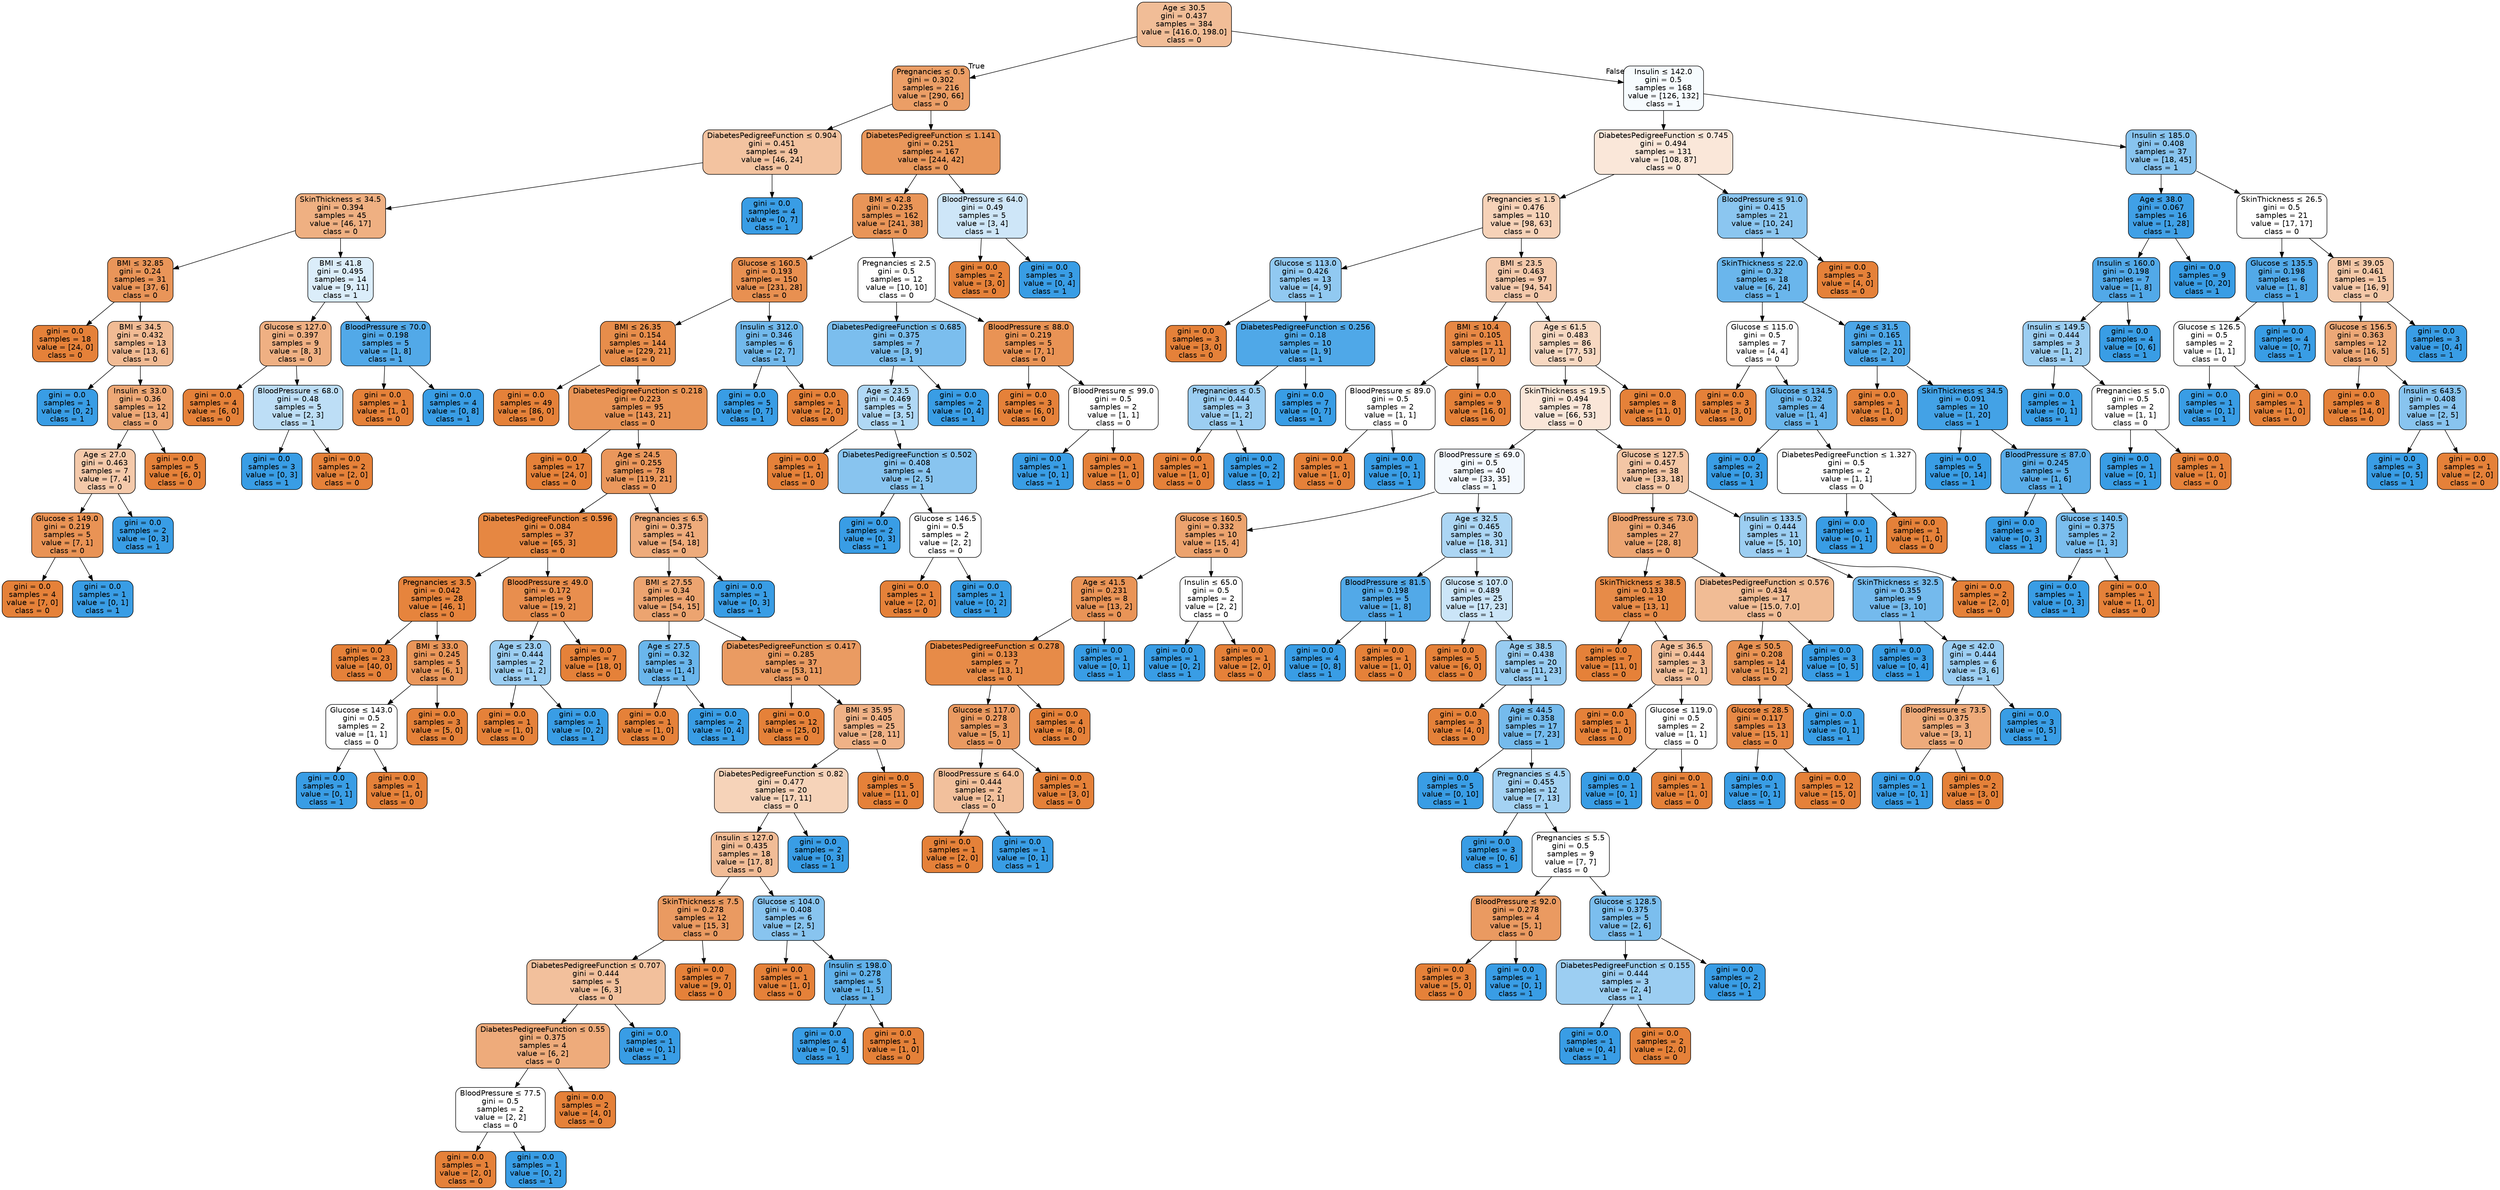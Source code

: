digraph Tree {
node [shape=box, style="filled, rounded", color="black", fontname="helvetica"] ;
edge [fontname="helvetica"] ;
0 [label=<Age &le; 30.5<br/>gini = 0.437<br/>samples = 384<br/>value = [416.0, 198.0]<br/>class = 0>, fillcolor="#f1bd97"] ;
1 [label=<Pregnancies &le; 0.5<br/>gini = 0.302<br/>samples = 216<br/>value = [290, 66]<br/>class = 0>, fillcolor="#eb9e66"] ;
0 -> 1 [labeldistance=2.5, labelangle=45, headlabel="True"] ;
2 [label=<DiabetesPedigreeFunction &le; 0.904<br/>gini = 0.451<br/>samples = 49<br/>value = [46, 24]<br/>class = 0>, fillcolor="#f3c3a0"] ;
1 -> 2 ;
3 [label=<SkinThickness &le; 34.5<br/>gini = 0.394<br/>samples = 45<br/>value = [46, 17]<br/>class = 0>, fillcolor="#efb082"] ;
2 -> 3 ;
4 [label=<BMI &le; 32.85<br/>gini = 0.24<br/>samples = 31<br/>value = [37, 6]<br/>class = 0>, fillcolor="#e99559"] ;
3 -> 4 ;
5 [label=<gini = 0.0<br/>samples = 18<br/>value = [24, 0]<br/>class = 0>, fillcolor="#e58139"] ;
4 -> 5 ;
6 [label=<BMI &le; 34.5<br/>gini = 0.432<br/>samples = 13<br/>value = [13, 6]<br/>class = 0>, fillcolor="#f1bb94"] ;
4 -> 6 ;
7 [label=<gini = 0.0<br/>samples = 1<br/>value = [0, 2]<br/>class = 1>, fillcolor="#399de5"] ;
6 -> 7 ;
8 [label=<Insulin &le; 33.0<br/>gini = 0.36<br/>samples = 12<br/>value = [13, 4]<br/>class = 0>, fillcolor="#eda876"] ;
6 -> 8 ;
9 [label=<Age &le; 27.0<br/>gini = 0.463<br/>samples = 7<br/>value = [7, 4]<br/>class = 0>, fillcolor="#f4c9aa"] ;
8 -> 9 ;
10 [label=<Glucose &le; 149.0<br/>gini = 0.219<br/>samples = 5<br/>value = [7, 1]<br/>class = 0>, fillcolor="#e99355"] ;
9 -> 10 ;
11 [label=<gini = 0.0<br/>samples = 4<br/>value = [7, 0]<br/>class = 0>, fillcolor="#e58139"] ;
10 -> 11 ;
12 [label=<gini = 0.0<br/>samples = 1<br/>value = [0, 1]<br/>class = 1>, fillcolor="#399de5"] ;
10 -> 12 ;
13 [label=<gini = 0.0<br/>samples = 2<br/>value = [0, 3]<br/>class = 1>, fillcolor="#399de5"] ;
9 -> 13 ;
14 [label=<gini = 0.0<br/>samples = 5<br/>value = [6, 0]<br/>class = 0>, fillcolor="#e58139"] ;
8 -> 14 ;
15 [label=<BMI &le; 41.8<br/>gini = 0.495<br/>samples = 14<br/>value = [9, 11]<br/>class = 1>, fillcolor="#dbedfa"] ;
3 -> 15 ;
16 [label=<Glucose &le; 127.0<br/>gini = 0.397<br/>samples = 9<br/>value = [8, 3]<br/>class = 0>, fillcolor="#efb083"] ;
15 -> 16 ;
17 [label=<gini = 0.0<br/>samples = 4<br/>value = [6, 0]<br/>class = 0>, fillcolor="#e58139"] ;
16 -> 17 ;
18 [label=<BloodPressure &le; 68.0<br/>gini = 0.48<br/>samples = 5<br/>value = [2, 3]<br/>class = 1>, fillcolor="#bddef6"] ;
16 -> 18 ;
19 [label=<gini = 0.0<br/>samples = 3<br/>value = [0, 3]<br/>class = 1>, fillcolor="#399de5"] ;
18 -> 19 ;
20 [label=<gini = 0.0<br/>samples = 2<br/>value = [2, 0]<br/>class = 0>, fillcolor="#e58139"] ;
18 -> 20 ;
21 [label=<BloodPressure &le; 70.0<br/>gini = 0.198<br/>samples = 5<br/>value = [1, 8]<br/>class = 1>, fillcolor="#52a9e8"] ;
15 -> 21 ;
22 [label=<gini = 0.0<br/>samples = 1<br/>value = [1, 0]<br/>class = 0>, fillcolor="#e58139"] ;
21 -> 22 ;
23 [label=<gini = 0.0<br/>samples = 4<br/>value = [0, 8]<br/>class = 1>, fillcolor="#399de5"] ;
21 -> 23 ;
24 [label=<gini = 0.0<br/>samples = 4<br/>value = [0, 7]<br/>class = 1>, fillcolor="#399de5"] ;
2 -> 24 ;
25 [label=<DiabetesPedigreeFunction &le; 1.141<br/>gini = 0.251<br/>samples = 167<br/>value = [244, 42]<br/>class = 0>, fillcolor="#e9975b"] ;
1 -> 25 ;
26 [label=<BMI &le; 42.8<br/>gini = 0.235<br/>samples = 162<br/>value = [241, 38]<br/>class = 0>, fillcolor="#e99558"] ;
25 -> 26 ;
27 [label=<Glucose &le; 160.5<br/>gini = 0.193<br/>samples = 150<br/>value = [231, 28]<br/>class = 0>, fillcolor="#e89051"] ;
26 -> 27 ;
28 [label=<BMI &le; 26.35<br/>gini = 0.154<br/>samples = 144<br/>value = [229, 21]<br/>class = 0>, fillcolor="#e78d4b"] ;
27 -> 28 ;
29 [label=<gini = 0.0<br/>samples = 49<br/>value = [86, 0]<br/>class = 0>, fillcolor="#e58139"] ;
28 -> 29 ;
30 [label=<DiabetesPedigreeFunction &le; 0.218<br/>gini = 0.223<br/>samples = 95<br/>value = [143, 21]<br/>class = 0>, fillcolor="#e99456"] ;
28 -> 30 ;
31 [label=<gini = 0.0<br/>samples = 17<br/>value = [24, 0]<br/>class = 0>, fillcolor="#e58139"] ;
30 -> 31 ;
32 [label=<Age &le; 24.5<br/>gini = 0.255<br/>samples = 78<br/>value = [119, 21]<br/>class = 0>, fillcolor="#ea975c"] ;
30 -> 32 ;
33 [label=<DiabetesPedigreeFunction &le; 0.596<br/>gini = 0.084<br/>samples = 37<br/>value = [65, 3]<br/>class = 0>, fillcolor="#e68742"] ;
32 -> 33 ;
34 [label=<Pregnancies &le; 3.5<br/>gini = 0.042<br/>samples = 28<br/>value = [46, 1]<br/>class = 0>, fillcolor="#e6843d"] ;
33 -> 34 ;
35 [label=<gini = 0.0<br/>samples = 23<br/>value = [40, 0]<br/>class = 0>, fillcolor="#e58139"] ;
34 -> 35 ;
36 [label=<BMI &le; 33.0<br/>gini = 0.245<br/>samples = 5<br/>value = [6, 1]<br/>class = 0>, fillcolor="#e9965a"] ;
34 -> 36 ;
37 [label=<Glucose &le; 143.0<br/>gini = 0.5<br/>samples = 2<br/>value = [1, 1]<br/>class = 0>, fillcolor="#ffffff"] ;
36 -> 37 ;
38 [label=<gini = 0.0<br/>samples = 1<br/>value = [0, 1]<br/>class = 1>, fillcolor="#399de5"] ;
37 -> 38 ;
39 [label=<gini = 0.0<br/>samples = 1<br/>value = [1, 0]<br/>class = 0>, fillcolor="#e58139"] ;
37 -> 39 ;
40 [label=<gini = 0.0<br/>samples = 3<br/>value = [5, 0]<br/>class = 0>, fillcolor="#e58139"] ;
36 -> 40 ;
41 [label=<BloodPressure &le; 49.0<br/>gini = 0.172<br/>samples = 9<br/>value = [19, 2]<br/>class = 0>, fillcolor="#e88e4e"] ;
33 -> 41 ;
42 [label=<Age &le; 23.0<br/>gini = 0.444<br/>samples = 2<br/>value = [1, 2]<br/>class = 1>, fillcolor="#9ccef2"] ;
41 -> 42 ;
43 [label=<gini = 0.0<br/>samples = 1<br/>value = [1, 0]<br/>class = 0>, fillcolor="#e58139"] ;
42 -> 43 ;
44 [label=<gini = 0.0<br/>samples = 1<br/>value = [0, 2]<br/>class = 1>, fillcolor="#399de5"] ;
42 -> 44 ;
45 [label=<gini = 0.0<br/>samples = 7<br/>value = [18, 0]<br/>class = 0>, fillcolor="#e58139"] ;
41 -> 45 ;
46 [label=<Pregnancies &le; 6.5<br/>gini = 0.375<br/>samples = 41<br/>value = [54, 18]<br/>class = 0>, fillcolor="#eeab7b"] ;
32 -> 46 ;
47 [label=<BMI &le; 27.55<br/>gini = 0.34<br/>samples = 40<br/>value = [54, 15]<br/>class = 0>, fillcolor="#eca470"] ;
46 -> 47 ;
48 [label=<Age &le; 27.5<br/>gini = 0.32<br/>samples = 3<br/>value = [1, 4]<br/>class = 1>, fillcolor="#6ab6ec"] ;
47 -> 48 ;
49 [label=<gini = 0.0<br/>samples = 1<br/>value = [1, 0]<br/>class = 0>, fillcolor="#e58139"] ;
48 -> 49 ;
50 [label=<gini = 0.0<br/>samples = 2<br/>value = [0, 4]<br/>class = 1>, fillcolor="#399de5"] ;
48 -> 50 ;
51 [label=<DiabetesPedigreeFunction &le; 0.417<br/>gini = 0.285<br/>samples = 37<br/>value = [53, 11]<br/>class = 0>, fillcolor="#ea9b62"] ;
47 -> 51 ;
52 [label=<gini = 0.0<br/>samples = 12<br/>value = [25, 0]<br/>class = 0>, fillcolor="#e58139"] ;
51 -> 52 ;
53 [label=<BMI &le; 35.95<br/>gini = 0.405<br/>samples = 25<br/>value = [28, 11]<br/>class = 0>, fillcolor="#efb287"] ;
51 -> 53 ;
54 [label=<DiabetesPedigreeFunction &le; 0.82<br/>gini = 0.477<br/>samples = 20<br/>value = [17, 11]<br/>class = 0>, fillcolor="#f6d3b9"] ;
53 -> 54 ;
55 [label=<Insulin &le; 127.0<br/>gini = 0.435<br/>samples = 18<br/>value = [17, 8]<br/>class = 0>, fillcolor="#f1bc96"] ;
54 -> 55 ;
56 [label=<SkinThickness &le; 7.5<br/>gini = 0.278<br/>samples = 12<br/>value = [15, 3]<br/>class = 0>, fillcolor="#ea9a61"] ;
55 -> 56 ;
57 [label=<DiabetesPedigreeFunction &le; 0.707<br/>gini = 0.444<br/>samples = 5<br/>value = [6, 3]<br/>class = 0>, fillcolor="#f2c09c"] ;
56 -> 57 ;
58 [label=<DiabetesPedigreeFunction &le; 0.55<br/>gini = 0.375<br/>samples = 4<br/>value = [6, 2]<br/>class = 0>, fillcolor="#eeab7b"] ;
57 -> 58 ;
59 [label=<BloodPressure &le; 77.5<br/>gini = 0.5<br/>samples = 2<br/>value = [2, 2]<br/>class = 0>, fillcolor="#ffffff"] ;
58 -> 59 ;
60 [label=<gini = 0.0<br/>samples = 1<br/>value = [2, 0]<br/>class = 0>, fillcolor="#e58139"] ;
59 -> 60 ;
61 [label=<gini = 0.0<br/>samples = 1<br/>value = [0, 2]<br/>class = 1>, fillcolor="#399de5"] ;
59 -> 61 ;
62 [label=<gini = 0.0<br/>samples = 2<br/>value = [4, 0]<br/>class = 0>, fillcolor="#e58139"] ;
58 -> 62 ;
63 [label=<gini = 0.0<br/>samples = 1<br/>value = [0, 1]<br/>class = 1>, fillcolor="#399de5"] ;
57 -> 63 ;
64 [label=<gini = 0.0<br/>samples = 7<br/>value = [9, 0]<br/>class = 0>, fillcolor="#e58139"] ;
56 -> 64 ;
65 [label=<Glucose &le; 104.0<br/>gini = 0.408<br/>samples = 6<br/>value = [2, 5]<br/>class = 1>, fillcolor="#88c4ef"] ;
55 -> 65 ;
66 [label=<gini = 0.0<br/>samples = 1<br/>value = [1, 0]<br/>class = 0>, fillcolor="#e58139"] ;
65 -> 66 ;
67 [label=<Insulin &le; 198.0<br/>gini = 0.278<br/>samples = 5<br/>value = [1, 5]<br/>class = 1>, fillcolor="#61b1ea"] ;
65 -> 67 ;
68 [label=<gini = 0.0<br/>samples = 4<br/>value = [0, 5]<br/>class = 1>, fillcolor="#399de5"] ;
67 -> 68 ;
69 [label=<gini = 0.0<br/>samples = 1<br/>value = [1, 0]<br/>class = 0>, fillcolor="#e58139"] ;
67 -> 69 ;
70 [label=<gini = 0.0<br/>samples = 2<br/>value = [0, 3]<br/>class = 1>, fillcolor="#399de5"] ;
54 -> 70 ;
71 [label=<gini = 0.0<br/>samples = 5<br/>value = [11, 0]<br/>class = 0>, fillcolor="#e58139"] ;
53 -> 71 ;
72 [label=<gini = 0.0<br/>samples = 1<br/>value = [0, 3]<br/>class = 1>, fillcolor="#399de5"] ;
46 -> 72 ;
73 [label=<Insulin &le; 312.0<br/>gini = 0.346<br/>samples = 6<br/>value = [2, 7]<br/>class = 1>, fillcolor="#72b9ec"] ;
27 -> 73 ;
74 [label=<gini = 0.0<br/>samples = 5<br/>value = [0, 7]<br/>class = 1>, fillcolor="#399de5"] ;
73 -> 74 ;
75 [label=<gini = 0.0<br/>samples = 1<br/>value = [2, 0]<br/>class = 0>, fillcolor="#e58139"] ;
73 -> 75 ;
76 [label=<Pregnancies &le; 2.5<br/>gini = 0.5<br/>samples = 12<br/>value = [10, 10]<br/>class = 0>, fillcolor="#ffffff"] ;
26 -> 76 ;
77 [label=<DiabetesPedigreeFunction &le; 0.685<br/>gini = 0.375<br/>samples = 7<br/>value = [3, 9]<br/>class = 1>, fillcolor="#7bbeee"] ;
76 -> 77 ;
78 [label=<Age &le; 23.5<br/>gini = 0.469<br/>samples = 5<br/>value = [3, 5]<br/>class = 1>, fillcolor="#b0d8f5"] ;
77 -> 78 ;
79 [label=<gini = 0.0<br/>samples = 1<br/>value = [1, 0]<br/>class = 0>, fillcolor="#e58139"] ;
78 -> 79 ;
80 [label=<DiabetesPedigreeFunction &le; 0.502<br/>gini = 0.408<br/>samples = 4<br/>value = [2, 5]<br/>class = 1>, fillcolor="#88c4ef"] ;
78 -> 80 ;
81 [label=<gini = 0.0<br/>samples = 2<br/>value = [0, 3]<br/>class = 1>, fillcolor="#399de5"] ;
80 -> 81 ;
82 [label=<Glucose &le; 146.5<br/>gini = 0.5<br/>samples = 2<br/>value = [2, 2]<br/>class = 0>, fillcolor="#ffffff"] ;
80 -> 82 ;
83 [label=<gini = 0.0<br/>samples = 1<br/>value = [2, 0]<br/>class = 0>, fillcolor="#e58139"] ;
82 -> 83 ;
84 [label=<gini = 0.0<br/>samples = 1<br/>value = [0, 2]<br/>class = 1>, fillcolor="#399de5"] ;
82 -> 84 ;
85 [label=<gini = 0.0<br/>samples = 2<br/>value = [0, 4]<br/>class = 1>, fillcolor="#399de5"] ;
77 -> 85 ;
86 [label=<BloodPressure &le; 88.0<br/>gini = 0.219<br/>samples = 5<br/>value = [7, 1]<br/>class = 0>, fillcolor="#e99355"] ;
76 -> 86 ;
87 [label=<gini = 0.0<br/>samples = 3<br/>value = [6, 0]<br/>class = 0>, fillcolor="#e58139"] ;
86 -> 87 ;
88 [label=<BloodPressure &le; 99.0<br/>gini = 0.5<br/>samples = 2<br/>value = [1, 1]<br/>class = 0>, fillcolor="#ffffff"] ;
86 -> 88 ;
89 [label=<gini = 0.0<br/>samples = 1<br/>value = [0, 1]<br/>class = 1>, fillcolor="#399de5"] ;
88 -> 89 ;
90 [label=<gini = 0.0<br/>samples = 1<br/>value = [1, 0]<br/>class = 0>, fillcolor="#e58139"] ;
88 -> 90 ;
91 [label=<BloodPressure &le; 64.0<br/>gini = 0.49<br/>samples = 5<br/>value = [3, 4]<br/>class = 1>, fillcolor="#cee6f8"] ;
25 -> 91 ;
92 [label=<gini = 0.0<br/>samples = 2<br/>value = [3, 0]<br/>class = 0>, fillcolor="#e58139"] ;
91 -> 92 ;
93 [label=<gini = 0.0<br/>samples = 3<br/>value = [0, 4]<br/>class = 1>, fillcolor="#399de5"] ;
91 -> 93 ;
94 [label=<Insulin &le; 142.0<br/>gini = 0.5<br/>samples = 168<br/>value = [126, 132]<br/>class = 1>, fillcolor="#f6fbfe"] ;
0 -> 94 [labeldistance=2.5, labelangle=-45, headlabel="False"] ;
95 [label=<DiabetesPedigreeFunction &le; 0.745<br/>gini = 0.494<br/>samples = 131<br/>value = [108, 87]<br/>class = 0>, fillcolor="#fae7d9"] ;
94 -> 95 ;
96 [label=<Pregnancies &le; 1.5<br/>gini = 0.476<br/>samples = 110<br/>value = [98, 63]<br/>class = 0>, fillcolor="#f6d2b8"] ;
95 -> 96 ;
97 [label=<Glucose &le; 113.0<br/>gini = 0.426<br/>samples = 13<br/>value = [4, 9]<br/>class = 1>, fillcolor="#91c9f1"] ;
96 -> 97 ;
98 [label=<gini = 0.0<br/>samples = 3<br/>value = [3, 0]<br/>class = 0>, fillcolor="#e58139"] ;
97 -> 98 ;
99 [label=<DiabetesPedigreeFunction &le; 0.256<br/>gini = 0.18<br/>samples = 10<br/>value = [1, 9]<br/>class = 1>, fillcolor="#4fa8e8"] ;
97 -> 99 ;
100 [label=<Pregnancies &le; 0.5<br/>gini = 0.444<br/>samples = 3<br/>value = [1, 2]<br/>class = 1>, fillcolor="#9ccef2"] ;
99 -> 100 ;
101 [label=<gini = 0.0<br/>samples = 1<br/>value = [1, 0]<br/>class = 0>, fillcolor="#e58139"] ;
100 -> 101 ;
102 [label=<gini = 0.0<br/>samples = 2<br/>value = [0, 2]<br/>class = 1>, fillcolor="#399de5"] ;
100 -> 102 ;
103 [label=<gini = 0.0<br/>samples = 7<br/>value = [0, 7]<br/>class = 1>, fillcolor="#399de5"] ;
99 -> 103 ;
104 [label=<BMI &le; 23.5<br/>gini = 0.463<br/>samples = 97<br/>value = [94, 54]<br/>class = 0>, fillcolor="#f4c9ab"] ;
96 -> 104 ;
105 [label=<BMI &le; 10.4<br/>gini = 0.105<br/>samples = 11<br/>value = [17, 1]<br/>class = 0>, fillcolor="#e78845"] ;
104 -> 105 ;
106 [label=<BloodPressure &le; 89.0<br/>gini = 0.5<br/>samples = 2<br/>value = [1, 1]<br/>class = 0>, fillcolor="#ffffff"] ;
105 -> 106 ;
107 [label=<gini = 0.0<br/>samples = 1<br/>value = [1, 0]<br/>class = 0>, fillcolor="#e58139"] ;
106 -> 107 ;
108 [label=<gini = 0.0<br/>samples = 1<br/>value = [0, 1]<br/>class = 1>, fillcolor="#399de5"] ;
106 -> 108 ;
109 [label=<gini = 0.0<br/>samples = 9<br/>value = [16, 0]<br/>class = 0>, fillcolor="#e58139"] ;
105 -> 109 ;
110 [label=<Age &le; 61.5<br/>gini = 0.483<br/>samples = 86<br/>value = [77, 53]<br/>class = 0>, fillcolor="#f7d8c1"] ;
104 -> 110 ;
111 [label=<SkinThickness &le; 19.5<br/>gini = 0.494<br/>samples = 78<br/>value = [66, 53]<br/>class = 0>, fillcolor="#fae6d8"] ;
110 -> 111 ;
112 [label=<BloodPressure &le; 69.0<br/>gini = 0.5<br/>samples = 40<br/>value = [33, 35]<br/>class = 1>, fillcolor="#f4f9fe"] ;
111 -> 112 ;
113 [label=<Glucose &le; 160.5<br/>gini = 0.332<br/>samples = 10<br/>value = [15, 4]<br/>class = 0>, fillcolor="#eca36e"] ;
112 -> 113 ;
114 [label=<Age &le; 41.5<br/>gini = 0.231<br/>samples = 8<br/>value = [13, 2]<br/>class = 0>, fillcolor="#e99457"] ;
113 -> 114 ;
115 [label=<DiabetesPedigreeFunction &le; 0.278<br/>gini = 0.133<br/>samples = 7<br/>value = [13, 1]<br/>class = 0>, fillcolor="#e78b48"] ;
114 -> 115 ;
116 [label=<Glucose &le; 117.0<br/>gini = 0.278<br/>samples = 3<br/>value = [5, 1]<br/>class = 0>, fillcolor="#ea9a61"] ;
115 -> 116 ;
117 [label=<BloodPressure &le; 64.0<br/>gini = 0.444<br/>samples = 2<br/>value = [2, 1]<br/>class = 0>, fillcolor="#f2c09c"] ;
116 -> 117 ;
118 [label=<gini = 0.0<br/>samples = 1<br/>value = [2, 0]<br/>class = 0>, fillcolor="#e58139"] ;
117 -> 118 ;
119 [label=<gini = 0.0<br/>samples = 1<br/>value = [0, 1]<br/>class = 1>, fillcolor="#399de5"] ;
117 -> 119 ;
120 [label=<gini = 0.0<br/>samples = 1<br/>value = [3, 0]<br/>class = 0>, fillcolor="#e58139"] ;
116 -> 120 ;
121 [label=<gini = 0.0<br/>samples = 4<br/>value = [8, 0]<br/>class = 0>, fillcolor="#e58139"] ;
115 -> 121 ;
122 [label=<gini = 0.0<br/>samples = 1<br/>value = [0, 1]<br/>class = 1>, fillcolor="#399de5"] ;
114 -> 122 ;
123 [label=<Insulin &le; 65.0<br/>gini = 0.5<br/>samples = 2<br/>value = [2, 2]<br/>class = 0>, fillcolor="#ffffff"] ;
113 -> 123 ;
124 [label=<gini = 0.0<br/>samples = 1<br/>value = [0, 2]<br/>class = 1>, fillcolor="#399de5"] ;
123 -> 124 ;
125 [label=<gini = 0.0<br/>samples = 1<br/>value = [2, 0]<br/>class = 0>, fillcolor="#e58139"] ;
123 -> 125 ;
126 [label=<Age &le; 32.5<br/>gini = 0.465<br/>samples = 30<br/>value = [18, 31]<br/>class = 1>, fillcolor="#acd6f4"] ;
112 -> 126 ;
127 [label=<BloodPressure &le; 81.5<br/>gini = 0.198<br/>samples = 5<br/>value = [1, 8]<br/>class = 1>, fillcolor="#52a9e8"] ;
126 -> 127 ;
128 [label=<gini = 0.0<br/>samples = 4<br/>value = [0, 8]<br/>class = 1>, fillcolor="#399de5"] ;
127 -> 128 ;
129 [label=<gini = 0.0<br/>samples = 1<br/>value = [1, 0]<br/>class = 0>, fillcolor="#e58139"] ;
127 -> 129 ;
130 [label=<Glucose &le; 107.0<br/>gini = 0.489<br/>samples = 25<br/>value = [17, 23]<br/>class = 1>, fillcolor="#cbe5f8"] ;
126 -> 130 ;
131 [label=<gini = 0.0<br/>samples = 5<br/>value = [6, 0]<br/>class = 0>, fillcolor="#e58139"] ;
130 -> 131 ;
132 [label=<Age &le; 38.5<br/>gini = 0.438<br/>samples = 20<br/>value = [11, 23]<br/>class = 1>, fillcolor="#98ccf1"] ;
130 -> 132 ;
133 [label=<gini = 0.0<br/>samples = 3<br/>value = [4, 0]<br/>class = 0>, fillcolor="#e58139"] ;
132 -> 133 ;
134 [label=<Age &le; 44.5<br/>gini = 0.358<br/>samples = 17<br/>value = [7, 23]<br/>class = 1>, fillcolor="#75bbed"] ;
132 -> 134 ;
135 [label=<gini = 0.0<br/>samples = 5<br/>value = [0, 10]<br/>class = 1>, fillcolor="#399de5"] ;
134 -> 135 ;
136 [label=<Pregnancies &le; 4.5<br/>gini = 0.455<br/>samples = 12<br/>value = [7, 13]<br/>class = 1>, fillcolor="#a4d2f3"] ;
134 -> 136 ;
137 [label=<gini = 0.0<br/>samples = 3<br/>value = [0, 6]<br/>class = 1>, fillcolor="#399de5"] ;
136 -> 137 ;
138 [label=<Pregnancies &le; 5.5<br/>gini = 0.5<br/>samples = 9<br/>value = [7, 7]<br/>class = 0>, fillcolor="#ffffff"] ;
136 -> 138 ;
139 [label=<BloodPressure &le; 92.0<br/>gini = 0.278<br/>samples = 4<br/>value = [5, 1]<br/>class = 0>, fillcolor="#ea9a61"] ;
138 -> 139 ;
140 [label=<gini = 0.0<br/>samples = 3<br/>value = [5, 0]<br/>class = 0>, fillcolor="#e58139"] ;
139 -> 140 ;
141 [label=<gini = 0.0<br/>samples = 1<br/>value = [0, 1]<br/>class = 1>, fillcolor="#399de5"] ;
139 -> 141 ;
142 [label=<Glucose &le; 128.5<br/>gini = 0.375<br/>samples = 5<br/>value = [2, 6]<br/>class = 1>, fillcolor="#7bbeee"] ;
138 -> 142 ;
143 [label=<DiabetesPedigreeFunction &le; 0.155<br/>gini = 0.444<br/>samples = 3<br/>value = [2, 4]<br/>class = 1>, fillcolor="#9ccef2"] ;
142 -> 143 ;
144 [label=<gini = 0.0<br/>samples = 1<br/>value = [0, 4]<br/>class = 1>, fillcolor="#399de5"] ;
143 -> 144 ;
145 [label=<gini = 0.0<br/>samples = 2<br/>value = [2, 0]<br/>class = 0>, fillcolor="#e58139"] ;
143 -> 145 ;
146 [label=<gini = 0.0<br/>samples = 2<br/>value = [0, 2]<br/>class = 1>, fillcolor="#399de5"] ;
142 -> 146 ;
147 [label=<Glucose &le; 127.5<br/>gini = 0.457<br/>samples = 38<br/>value = [33, 18]<br/>class = 0>, fillcolor="#f3c6a5"] ;
111 -> 147 ;
148 [label=<BloodPressure &le; 73.0<br/>gini = 0.346<br/>samples = 27<br/>value = [28, 8]<br/>class = 0>, fillcolor="#eca572"] ;
147 -> 148 ;
149 [label=<SkinThickness &le; 38.5<br/>gini = 0.133<br/>samples = 10<br/>value = [13, 1]<br/>class = 0>, fillcolor="#e78b48"] ;
148 -> 149 ;
150 [label=<gini = 0.0<br/>samples = 7<br/>value = [11, 0]<br/>class = 0>, fillcolor="#e58139"] ;
149 -> 150 ;
151 [label=<Age &le; 36.5<br/>gini = 0.444<br/>samples = 3<br/>value = [2, 1]<br/>class = 0>, fillcolor="#f2c09c"] ;
149 -> 151 ;
152 [label=<gini = 0.0<br/>samples = 1<br/>value = [1, 0]<br/>class = 0>, fillcolor="#e58139"] ;
151 -> 152 ;
153 [label=<Glucose &le; 119.0<br/>gini = 0.5<br/>samples = 2<br/>value = [1, 1]<br/>class = 0>, fillcolor="#ffffff"] ;
151 -> 153 ;
154 [label=<gini = 0.0<br/>samples = 1<br/>value = [0, 1]<br/>class = 1>, fillcolor="#399de5"] ;
153 -> 154 ;
155 [label=<gini = 0.0<br/>samples = 1<br/>value = [1, 0]<br/>class = 0>, fillcolor="#e58139"] ;
153 -> 155 ;
156 [label=<DiabetesPedigreeFunction &le; 0.576<br/>gini = 0.434<br/>samples = 17<br/>value = [15.0, 7.0]<br/>class = 0>, fillcolor="#f1bc95"] ;
148 -> 156 ;
157 [label=<Age &le; 50.5<br/>gini = 0.208<br/>samples = 14<br/>value = [15, 2]<br/>class = 0>, fillcolor="#e89253"] ;
156 -> 157 ;
158 [label=<Glucose &le; 28.5<br/>gini = 0.117<br/>samples = 13<br/>value = [15, 1]<br/>class = 0>, fillcolor="#e78946"] ;
157 -> 158 ;
159 [label=<gini = 0.0<br/>samples = 1<br/>value = [0, 1]<br/>class = 1>, fillcolor="#399de5"] ;
158 -> 159 ;
160 [label=<gini = 0.0<br/>samples = 12<br/>value = [15, 0]<br/>class = 0>, fillcolor="#e58139"] ;
158 -> 160 ;
161 [label=<gini = 0.0<br/>samples = 1<br/>value = [0, 1]<br/>class = 1>, fillcolor="#399de5"] ;
157 -> 161 ;
162 [label=<gini = 0.0<br/>samples = 3<br/>value = [0, 5]<br/>class = 1>, fillcolor="#399de5"] ;
156 -> 162 ;
163 [label=<Insulin &le; 133.5<br/>gini = 0.444<br/>samples = 11<br/>value = [5, 10]<br/>class = 1>, fillcolor="#9ccef2"] ;
147 -> 163 ;
164 [label=<SkinThickness &le; 32.5<br/>gini = 0.355<br/>samples = 9<br/>value = [3, 10]<br/>class = 1>, fillcolor="#74baed"] ;
163 -> 164 ;
165 [label=<gini = 0.0<br/>samples = 3<br/>value = [0, 4]<br/>class = 1>, fillcolor="#399de5"] ;
164 -> 165 ;
166 [label=<Age &le; 42.0<br/>gini = 0.444<br/>samples = 6<br/>value = [3, 6]<br/>class = 1>, fillcolor="#9ccef2"] ;
164 -> 166 ;
167 [label=<BloodPressure &le; 73.5<br/>gini = 0.375<br/>samples = 3<br/>value = [3, 1]<br/>class = 0>, fillcolor="#eeab7b"] ;
166 -> 167 ;
168 [label=<gini = 0.0<br/>samples = 1<br/>value = [0, 1]<br/>class = 1>, fillcolor="#399de5"] ;
167 -> 168 ;
169 [label=<gini = 0.0<br/>samples = 2<br/>value = [3, 0]<br/>class = 0>, fillcolor="#e58139"] ;
167 -> 169 ;
170 [label=<gini = 0.0<br/>samples = 3<br/>value = [0, 5]<br/>class = 1>, fillcolor="#399de5"] ;
166 -> 170 ;
171 [label=<gini = 0.0<br/>samples = 2<br/>value = [2, 0]<br/>class = 0>, fillcolor="#e58139"] ;
163 -> 171 ;
172 [label=<gini = 0.0<br/>samples = 8<br/>value = [11, 0]<br/>class = 0>, fillcolor="#e58139"] ;
110 -> 172 ;
173 [label=<BloodPressure &le; 91.0<br/>gini = 0.415<br/>samples = 21<br/>value = [10, 24]<br/>class = 1>, fillcolor="#8bc6f0"] ;
95 -> 173 ;
174 [label=<SkinThickness &le; 22.0<br/>gini = 0.32<br/>samples = 18<br/>value = [6, 24]<br/>class = 1>, fillcolor="#6ab6ec"] ;
173 -> 174 ;
175 [label=<Glucose &le; 115.0<br/>gini = 0.5<br/>samples = 7<br/>value = [4, 4]<br/>class = 0>, fillcolor="#ffffff"] ;
174 -> 175 ;
176 [label=<gini = 0.0<br/>samples = 3<br/>value = [3, 0]<br/>class = 0>, fillcolor="#e58139"] ;
175 -> 176 ;
177 [label=<Glucose &le; 134.5<br/>gini = 0.32<br/>samples = 4<br/>value = [1, 4]<br/>class = 1>, fillcolor="#6ab6ec"] ;
175 -> 177 ;
178 [label=<gini = 0.0<br/>samples = 2<br/>value = [0, 3]<br/>class = 1>, fillcolor="#399de5"] ;
177 -> 178 ;
179 [label=<DiabetesPedigreeFunction &le; 1.327<br/>gini = 0.5<br/>samples = 2<br/>value = [1, 1]<br/>class = 0>, fillcolor="#ffffff"] ;
177 -> 179 ;
180 [label=<gini = 0.0<br/>samples = 1<br/>value = [0, 1]<br/>class = 1>, fillcolor="#399de5"] ;
179 -> 180 ;
181 [label=<gini = 0.0<br/>samples = 1<br/>value = [1, 0]<br/>class = 0>, fillcolor="#e58139"] ;
179 -> 181 ;
182 [label=<Age &le; 31.5<br/>gini = 0.165<br/>samples = 11<br/>value = [2, 20]<br/>class = 1>, fillcolor="#4da7e8"] ;
174 -> 182 ;
183 [label=<gini = 0.0<br/>samples = 1<br/>value = [1, 0]<br/>class = 0>, fillcolor="#e58139"] ;
182 -> 183 ;
184 [label=<SkinThickness &le; 34.5<br/>gini = 0.091<br/>samples = 10<br/>value = [1, 20]<br/>class = 1>, fillcolor="#43a2e6"] ;
182 -> 184 ;
185 [label=<gini = 0.0<br/>samples = 5<br/>value = [0, 14]<br/>class = 1>, fillcolor="#399de5"] ;
184 -> 185 ;
186 [label=<BloodPressure &le; 87.0<br/>gini = 0.245<br/>samples = 5<br/>value = [1, 6]<br/>class = 1>, fillcolor="#5aade9"] ;
184 -> 186 ;
187 [label=<gini = 0.0<br/>samples = 3<br/>value = [0, 3]<br/>class = 1>, fillcolor="#399de5"] ;
186 -> 187 ;
188 [label=<Glucose &le; 140.5<br/>gini = 0.375<br/>samples = 2<br/>value = [1, 3]<br/>class = 1>, fillcolor="#7bbeee"] ;
186 -> 188 ;
189 [label=<gini = 0.0<br/>samples = 1<br/>value = [0, 3]<br/>class = 1>, fillcolor="#399de5"] ;
188 -> 189 ;
190 [label=<gini = 0.0<br/>samples = 1<br/>value = [1, 0]<br/>class = 0>, fillcolor="#e58139"] ;
188 -> 190 ;
191 [label=<gini = 0.0<br/>samples = 3<br/>value = [4, 0]<br/>class = 0>, fillcolor="#e58139"] ;
173 -> 191 ;
192 [label=<Insulin &le; 185.0<br/>gini = 0.408<br/>samples = 37<br/>value = [18, 45]<br/>class = 1>, fillcolor="#88c4ef"] ;
94 -> 192 ;
193 [label=<Age &le; 38.0<br/>gini = 0.067<br/>samples = 16<br/>value = [1, 28]<br/>class = 1>, fillcolor="#40a0e6"] ;
192 -> 193 ;
194 [label=<Insulin &le; 160.0<br/>gini = 0.198<br/>samples = 7<br/>value = [1, 8]<br/>class = 1>, fillcolor="#52a9e8"] ;
193 -> 194 ;
195 [label=<Insulin &le; 149.5<br/>gini = 0.444<br/>samples = 3<br/>value = [1, 2]<br/>class = 1>, fillcolor="#9ccef2"] ;
194 -> 195 ;
196 [label=<gini = 0.0<br/>samples = 1<br/>value = [0, 1]<br/>class = 1>, fillcolor="#399de5"] ;
195 -> 196 ;
197 [label=<Pregnancies &le; 5.0<br/>gini = 0.5<br/>samples = 2<br/>value = [1, 1]<br/>class = 0>, fillcolor="#ffffff"] ;
195 -> 197 ;
198 [label=<gini = 0.0<br/>samples = 1<br/>value = [0, 1]<br/>class = 1>, fillcolor="#399de5"] ;
197 -> 198 ;
199 [label=<gini = 0.0<br/>samples = 1<br/>value = [1, 0]<br/>class = 0>, fillcolor="#e58139"] ;
197 -> 199 ;
200 [label=<gini = 0.0<br/>samples = 4<br/>value = [0, 6]<br/>class = 1>, fillcolor="#399de5"] ;
194 -> 200 ;
201 [label=<gini = 0.0<br/>samples = 9<br/>value = [0, 20]<br/>class = 1>, fillcolor="#399de5"] ;
193 -> 201 ;
202 [label=<SkinThickness &le; 26.5<br/>gini = 0.5<br/>samples = 21<br/>value = [17, 17]<br/>class = 0>, fillcolor="#ffffff"] ;
192 -> 202 ;
203 [label=<Glucose &le; 135.5<br/>gini = 0.198<br/>samples = 6<br/>value = [1, 8]<br/>class = 1>, fillcolor="#52a9e8"] ;
202 -> 203 ;
204 [label=<Glucose &le; 126.5<br/>gini = 0.5<br/>samples = 2<br/>value = [1, 1]<br/>class = 0>, fillcolor="#ffffff"] ;
203 -> 204 ;
205 [label=<gini = 0.0<br/>samples = 1<br/>value = [0, 1]<br/>class = 1>, fillcolor="#399de5"] ;
204 -> 205 ;
206 [label=<gini = 0.0<br/>samples = 1<br/>value = [1, 0]<br/>class = 0>, fillcolor="#e58139"] ;
204 -> 206 ;
207 [label=<gini = 0.0<br/>samples = 4<br/>value = [0, 7]<br/>class = 1>, fillcolor="#399de5"] ;
203 -> 207 ;
208 [label=<BMI &le; 39.05<br/>gini = 0.461<br/>samples = 15<br/>value = [16, 9]<br/>class = 0>, fillcolor="#f4c8a8"] ;
202 -> 208 ;
209 [label=<Glucose &le; 156.5<br/>gini = 0.363<br/>samples = 12<br/>value = [16, 5]<br/>class = 0>, fillcolor="#eda877"] ;
208 -> 209 ;
210 [label=<gini = 0.0<br/>samples = 8<br/>value = [14, 0]<br/>class = 0>, fillcolor="#e58139"] ;
209 -> 210 ;
211 [label=<Insulin &le; 643.5<br/>gini = 0.408<br/>samples = 4<br/>value = [2, 5]<br/>class = 1>, fillcolor="#88c4ef"] ;
209 -> 211 ;
212 [label=<gini = 0.0<br/>samples = 3<br/>value = [0, 5]<br/>class = 1>, fillcolor="#399de5"] ;
211 -> 212 ;
213 [label=<gini = 0.0<br/>samples = 1<br/>value = [2, 0]<br/>class = 0>, fillcolor="#e58139"] ;
211 -> 213 ;
214 [label=<gini = 0.0<br/>samples = 3<br/>value = [0, 4]<br/>class = 1>, fillcolor="#399de5"] ;
208 -> 214 ;
}